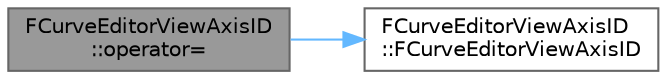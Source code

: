 digraph "FCurveEditorViewAxisID::operator="
{
 // INTERACTIVE_SVG=YES
 // LATEX_PDF_SIZE
  bgcolor="transparent";
  edge [fontname=Helvetica,fontsize=10,labelfontname=Helvetica,labelfontsize=10];
  node [fontname=Helvetica,fontsize=10,shape=box,height=0.2,width=0.4];
  rankdir="LR";
  Node1 [id="Node000001",label="FCurveEditorViewAxisID\l::operator=",height=0.2,width=0.4,color="gray40", fillcolor="grey60", style="filled", fontcolor="black",tooltip=" "];
  Node1 -> Node2 [id="edge1_Node000001_Node000002",color="steelblue1",style="solid",tooltip=" "];
  Node2 [id="Node000002",label="FCurveEditorViewAxisID\l::FCurveEditorViewAxisID",height=0.2,width=0.4,color="grey40", fillcolor="white", style="filled",URL="$d8/d41/structFCurveEditorViewAxisID.html#a2636b02a843519abfffa0a1874caa62e",tooltip=" "];
}
